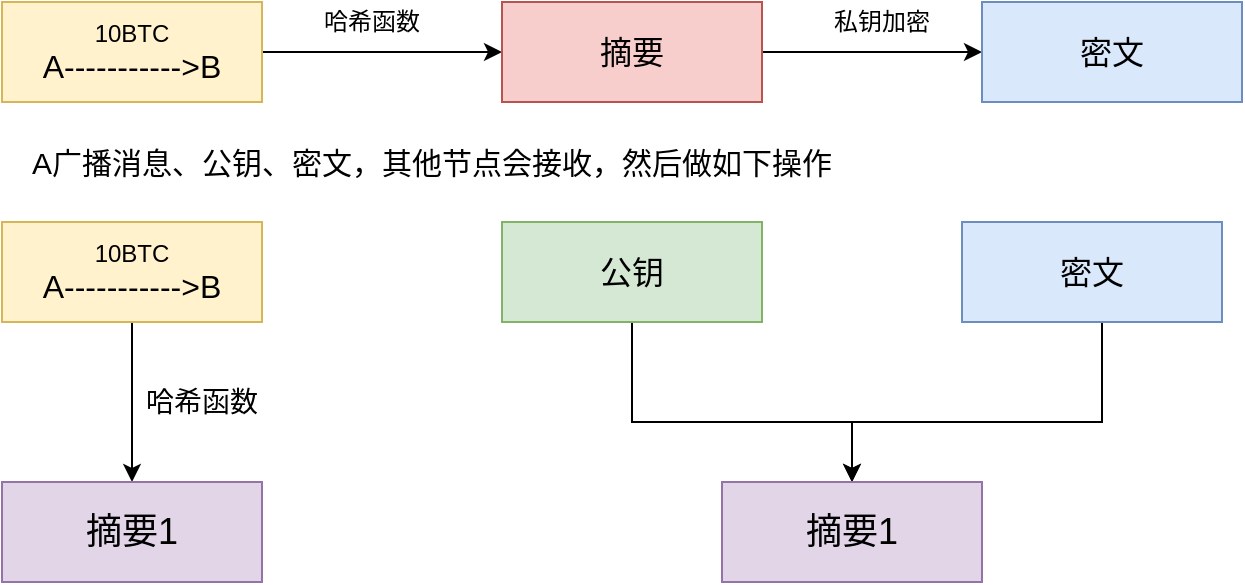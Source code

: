 <mxfile version="14.7.3" type="github">
  <diagram id="0XFOo5WfWtpuxFxuufUj" name="Page-1">
    <mxGraphModel dx="783" dy="754" grid="1" gridSize="10" guides="1" tooltips="1" connect="1" arrows="1" fold="1" page="1" pageScale="1" pageWidth="827" pageHeight="1169" math="0" shadow="0">
      <root>
        <mxCell id="0" />
        <mxCell id="1" parent="0" />
        <mxCell id="OTzWsGNzkJKnARdKistW-3" value="" style="edgeStyle=orthogonalEdgeStyle;rounded=0;orthogonalLoop=1;jettySize=auto;html=1;" edge="1" parent="1" source="OTzWsGNzkJKnARdKistW-1" target="OTzWsGNzkJKnARdKistW-2">
          <mxGeometry relative="1" as="geometry" />
        </mxCell>
        <mxCell id="OTzWsGNzkJKnARdKistW-1" value="10BTC&lt;br&gt;&lt;font style=&quot;font-size: 16px&quot;&gt;A-----------&amp;gt;B&lt;/font&gt;" style="rounded=0;whiteSpace=wrap;html=1;fillColor=#fff2cc;strokeColor=#d6b656;" vertex="1" parent="1">
          <mxGeometry x="90" y="220" width="130" height="50" as="geometry" />
        </mxCell>
        <mxCell id="OTzWsGNzkJKnARdKistW-6" value="" style="edgeStyle=orthogonalEdgeStyle;rounded=0;orthogonalLoop=1;jettySize=auto;html=1;" edge="1" parent="1" source="OTzWsGNzkJKnARdKistW-2" target="OTzWsGNzkJKnARdKistW-5">
          <mxGeometry relative="1" as="geometry" />
        </mxCell>
        <mxCell id="OTzWsGNzkJKnARdKistW-2" value="&lt;font style=&quot;font-size: 16px&quot;&gt;摘要&lt;/font&gt;" style="rounded=0;whiteSpace=wrap;html=1;fillColor=#f8cecc;strokeColor=#b85450;" vertex="1" parent="1">
          <mxGeometry x="340" y="220" width="130" height="50" as="geometry" />
        </mxCell>
        <mxCell id="OTzWsGNzkJKnARdKistW-4" value="哈希函数" style="text;html=1;strokeColor=none;fillColor=none;align=center;verticalAlign=middle;whiteSpace=wrap;rounded=0;" vertex="1" parent="1">
          <mxGeometry x="240" y="220" width="70" height="20" as="geometry" />
        </mxCell>
        <mxCell id="OTzWsGNzkJKnARdKistW-5" value="&lt;font style=&quot;font-size: 16px&quot;&gt;密文&lt;/font&gt;" style="rounded=0;whiteSpace=wrap;html=1;fillColor=#dae8fc;strokeColor=#6c8ebf;" vertex="1" parent="1">
          <mxGeometry x="580" y="220" width="130" height="50" as="geometry" />
        </mxCell>
        <mxCell id="OTzWsGNzkJKnARdKistW-7" value="私钥加密" style="text;html=1;strokeColor=none;fillColor=none;align=center;verticalAlign=middle;whiteSpace=wrap;rounded=0;" vertex="1" parent="1">
          <mxGeometry x="500" y="220" width="60" height="20" as="geometry" />
        </mxCell>
        <mxCell id="OTzWsGNzkJKnARdKistW-9" value="&lt;font style=&quot;font-size: 15px&quot;&gt;A广播消息、公钥、密文，其他节点会接收，然后做如下操作&lt;/font&gt;" style="text;html=1;strokeColor=none;fillColor=none;align=center;verticalAlign=middle;whiteSpace=wrap;rounded=0;" vertex="1" parent="1">
          <mxGeometry x="90" y="290" width="430" height="20" as="geometry" />
        </mxCell>
        <mxCell id="OTzWsGNzkJKnARdKistW-12" value="" style="edgeStyle=orthogonalEdgeStyle;rounded=0;orthogonalLoop=1;jettySize=auto;html=1;" edge="1" parent="1" source="OTzWsGNzkJKnARdKistW-10" target="OTzWsGNzkJKnARdKistW-11">
          <mxGeometry relative="1" as="geometry" />
        </mxCell>
        <mxCell id="OTzWsGNzkJKnARdKistW-10" value="10BTC&lt;br&gt;&lt;font style=&quot;font-size: 16px&quot;&gt;A-----------&amp;gt;B&lt;/font&gt;" style="rounded=0;whiteSpace=wrap;html=1;fillColor=#fff2cc;strokeColor=#d6b656;" vertex="1" parent="1">
          <mxGeometry x="90" y="330" width="130" height="50" as="geometry" />
        </mxCell>
        <mxCell id="OTzWsGNzkJKnARdKistW-11" value="&lt;font style=&quot;font-size: 18px&quot;&gt;摘要1&lt;/font&gt;" style="rounded=0;whiteSpace=wrap;html=1;fillColor=#e1d5e7;strokeColor=#9673a6;" vertex="1" parent="1">
          <mxGeometry x="90" y="460" width="130" height="50" as="geometry" />
        </mxCell>
        <mxCell id="OTzWsGNzkJKnARdKistW-13" value="&lt;font style=&quot;font-size: 14px&quot;&gt;哈希函数&lt;/font&gt;" style="text;html=1;strokeColor=none;fillColor=none;align=center;verticalAlign=middle;whiteSpace=wrap;rounded=0;" vertex="1" parent="1">
          <mxGeometry x="160" y="410" width="60" height="20" as="geometry" />
        </mxCell>
        <mxCell id="OTzWsGNzkJKnARdKistW-20" style="edgeStyle=orthogonalEdgeStyle;rounded=0;orthogonalLoop=1;jettySize=auto;html=1;exitX=0.5;exitY=1;exitDx=0;exitDy=0;entryX=0.5;entryY=0;entryDx=0;entryDy=0;" edge="1" parent="1" source="OTzWsGNzkJKnARdKistW-14" target="OTzWsGNzkJKnARdKistW-19">
          <mxGeometry relative="1" as="geometry">
            <Array as="points">
              <mxPoint x="405" y="430" />
              <mxPoint x="515" y="430" />
            </Array>
          </mxGeometry>
        </mxCell>
        <mxCell id="OTzWsGNzkJKnARdKistW-14" value="&lt;font style=&quot;font-size: 16px&quot;&gt;公钥&lt;/font&gt;" style="rounded=0;whiteSpace=wrap;html=1;fillColor=#d5e8d4;strokeColor=#82b366;" vertex="1" parent="1">
          <mxGeometry x="340" y="330" width="130" height="50" as="geometry" />
        </mxCell>
        <mxCell id="OTzWsGNzkJKnARdKistW-21" style="edgeStyle=orthogonalEdgeStyle;rounded=0;orthogonalLoop=1;jettySize=auto;html=1;entryX=0.5;entryY=0;entryDx=0;entryDy=0;" edge="1" parent="1" target="OTzWsGNzkJKnARdKistW-19">
          <mxGeometry relative="1" as="geometry">
            <mxPoint x="640" y="380" as="sourcePoint" />
            <Array as="points">
              <mxPoint x="640" y="380" />
              <mxPoint x="640" y="430" />
              <mxPoint x="515" y="430" />
            </Array>
          </mxGeometry>
        </mxCell>
        <mxCell id="OTzWsGNzkJKnARdKistW-16" value="&lt;font style=&quot;font-size: 16px&quot;&gt;密文&lt;/font&gt;" style="rounded=0;whiteSpace=wrap;html=1;fillColor=#dae8fc;strokeColor=#6c8ebf;" vertex="1" parent="1">
          <mxGeometry x="570" y="330" width="130" height="50" as="geometry" />
        </mxCell>
        <mxCell id="OTzWsGNzkJKnARdKistW-19" value="&lt;font style=&quot;font-size: 18px&quot;&gt;摘要1&lt;/font&gt;" style="rounded=0;whiteSpace=wrap;html=1;fillColor=#e1d5e7;strokeColor=#9673a6;" vertex="1" parent="1">
          <mxGeometry x="450" y="460" width="130" height="50" as="geometry" />
        </mxCell>
      </root>
    </mxGraphModel>
  </diagram>
</mxfile>
